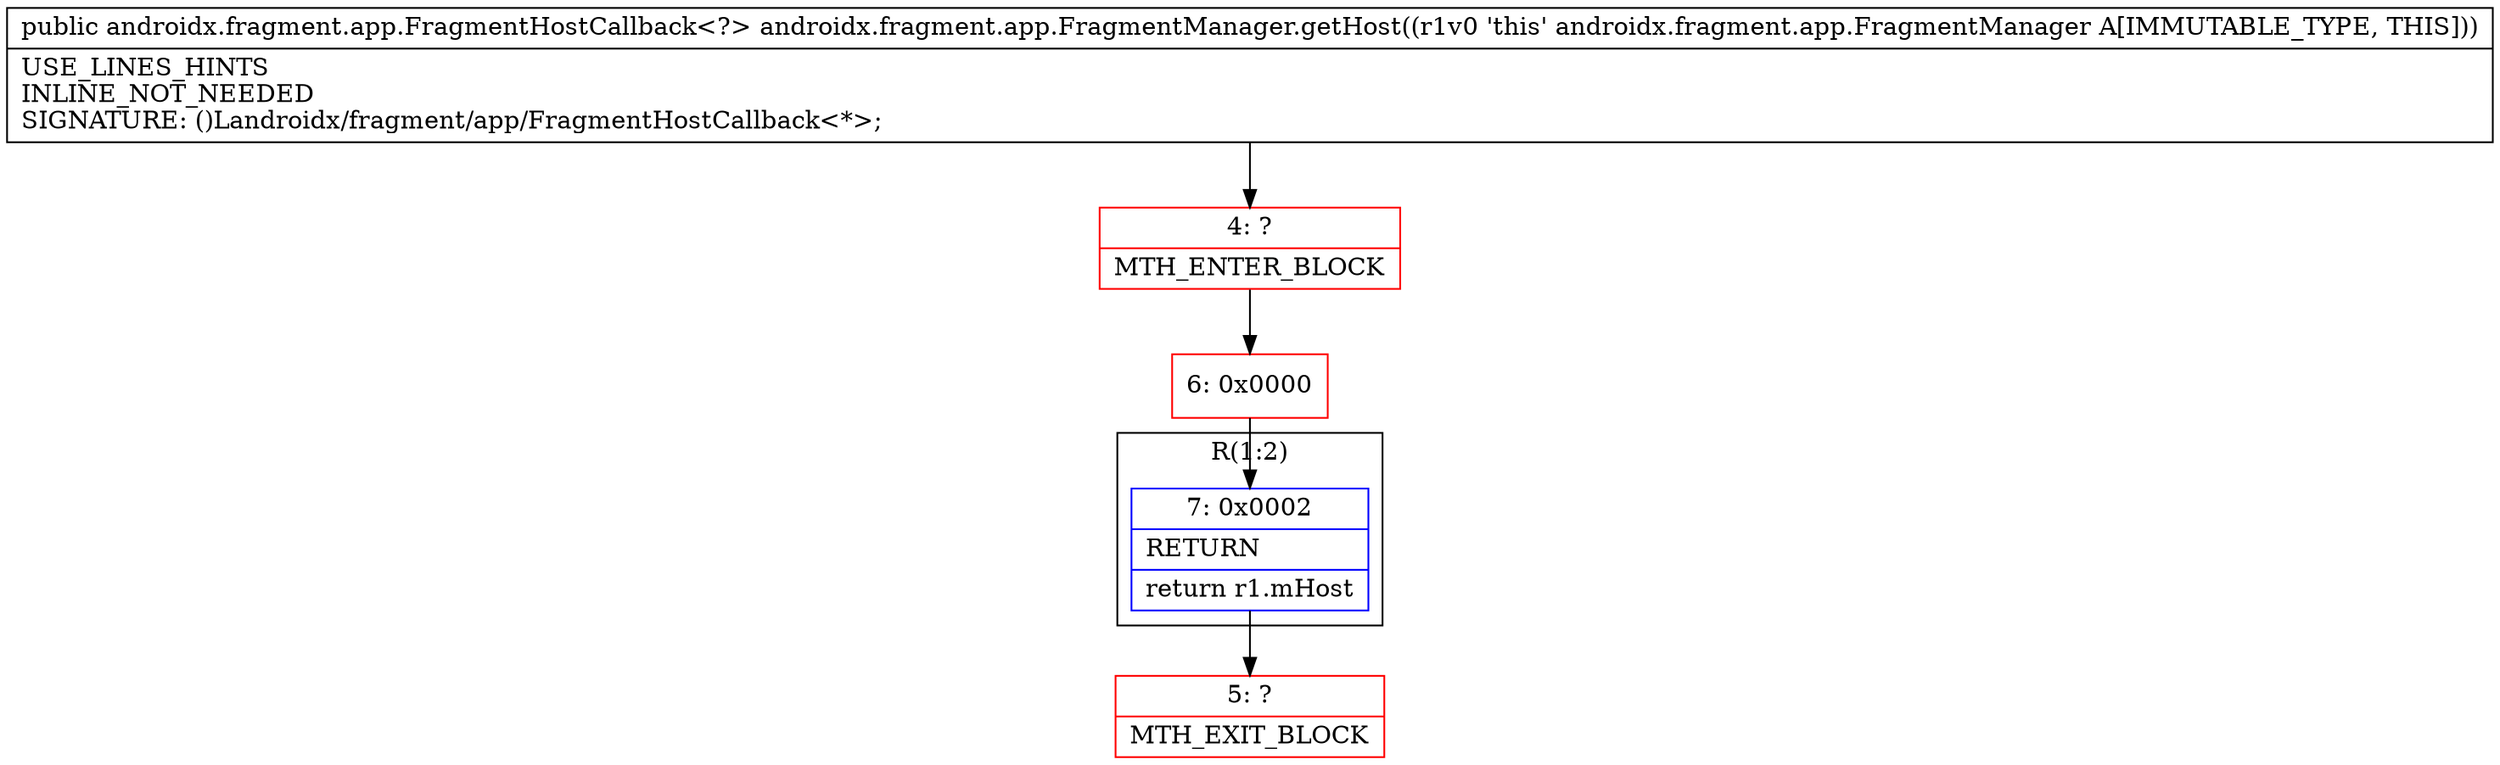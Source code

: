 digraph "CFG forandroidx.fragment.app.FragmentManager.getHost()Landroidx\/fragment\/app\/FragmentHostCallback;" {
subgraph cluster_Region_1538014533 {
label = "R(1:2)";
node [shape=record,color=blue];
Node_7 [shape=record,label="{7\:\ 0x0002|RETURN\l|return r1.mHost\l}"];
}
Node_4 [shape=record,color=red,label="{4\:\ ?|MTH_ENTER_BLOCK\l}"];
Node_6 [shape=record,color=red,label="{6\:\ 0x0000}"];
Node_5 [shape=record,color=red,label="{5\:\ ?|MTH_EXIT_BLOCK\l}"];
MethodNode[shape=record,label="{public androidx.fragment.app.FragmentHostCallback\<?\> androidx.fragment.app.FragmentManager.getHost((r1v0 'this' androidx.fragment.app.FragmentManager A[IMMUTABLE_TYPE, THIS]))  | USE_LINES_HINTS\lINLINE_NOT_NEEDED\lSIGNATURE: ()Landroidx\/fragment\/app\/FragmentHostCallback\<*\>;\l}"];
MethodNode -> Node_4;Node_7 -> Node_5;
Node_4 -> Node_6;
Node_6 -> Node_7;
}

